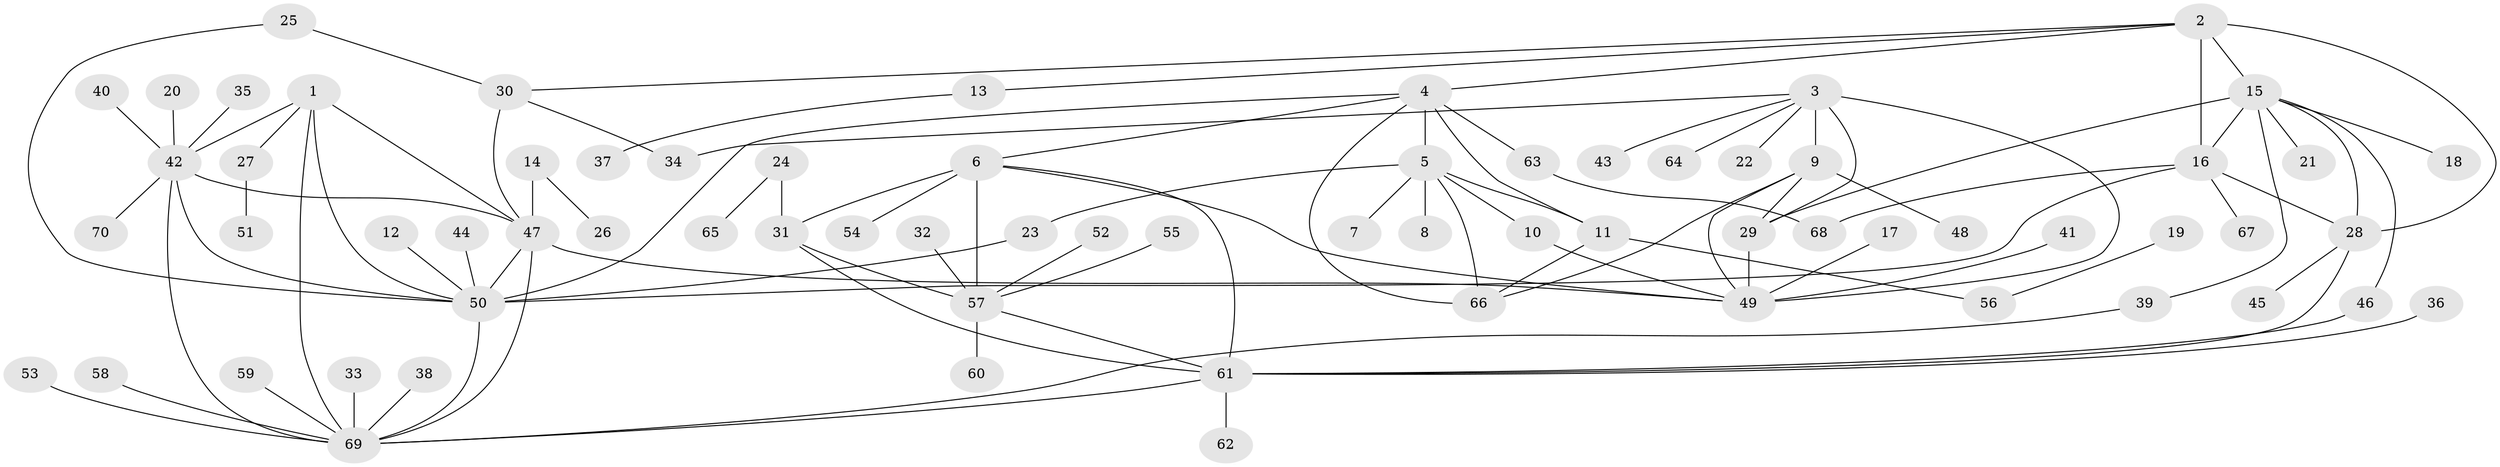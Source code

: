 // original degree distribution, {12: 0.02, 5: 0.02, 9: 0.02, 8: 0.04, 10: 0.03, 6: 0.07, 7: 0.03, 4: 0.02, 1: 0.53, 3: 0.06, 2: 0.16}
// Generated by graph-tools (version 1.1) at 2025/37/03/04/25 23:37:50]
// undirected, 70 vertices, 101 edges
graph export_dot {
  node [color=gray90,style=filled];
  1;
  2;
  3;
  4;
  5;
  6;
  7;
  8;
  9;
  10;
  11;
  12;
  13;
  14;
  15;
  16;
  17;
  18;
  19;
  20;
  21;
  22;
  23;
  24;
  25;
  26;
  27;
  28;
  29;
  30;
  31;
  32;
  33;
  34;
  35;
  36;
  37;
  38;
  39;
  40;
  41;
  42;
  43;
  44;
  45;
  46;
  47;
  48;
  49;
  50;
  51;
  52;
  53;
  54;
  55;
  56;
  57;
  58;
  59;
  60;
  61;
  62;
  63;
  64;
  65;
  66;
  67;
  68;
  69;
  70;
  1 -- 27 [weight=1.0];
  1 -- 42 [weight=1.0];
  1 -- 47 [weight=1.0];
  1 -- 50 [weight=1.0];
  1 -- 69 [weight=1.0];
  2 -- 4 [weight=1.0];
  2 -- 13 [weight=1.0];
  2 -- 15 [weight=2.0];
  2 -- 16 [weight=2.0];
  2 -- 28 [weight=2.0];
  2 -- 30 [weight=1.0];
  3 -- 9 [weight=2.0];
  3 -- 22 [weight=1.0];
  3 -- 29 [weight=2.0];
  3 -- 34 [weight=1.0];
  3 -- 43 [weight=1.0];
  3 -- 49 [weight=2.0];
  3 -- 64 [weight=1.0];
  4 -- 5 [weight=2.0];
  4 -- 6 [weight=1.0];
  4 -- 11 [weight=1.0];
  4 -- 50 [weight=1.0];
  4 -- 63 [weight=1.0];
  4 -- 66 [weight=1.0];
  5 -- 7 [weight=1.0];
  5 -- 8 [weight=1.0];
  5 -- 10 [weight=1.0];
  5 -- 11 [weight=2.0];
  5 -- 23 [weight=1.0];
  5 -- 66 [weight=2.0];
  6 -- 31 [weight=2.0];
  6 -- 49 [weight=1.0];
  6 -- 54 [weight=1.0];
  6 -- 57 [weight=2.0];
  6 -- 61 [weight=2.0];
  9 -- 29 [weight=1.0];
  9 -- 48 [weight=1.0];
  9 -- 49 [weight=1.0];
  9 -- 66 [weight=1.0];
  10 -- 49 [weight=1.0];
  11 -- 56 [weight=1.0];
  11 -- 66 [weight=1.0];
  12 -- 50 [weight=1.0];
  13 -- 37 [weight=1.0];
  14 -- 26 [weight=1.0];
  14 -- 47 [weight=1.0];
  15 -- 16 [weight=1.0];
  15 -- 18 [weight=1.0];
  15 -- 21 [weight=1.0];
  15 -- 28 [weight=1.0];
  15 -- 29 [weight=1.0];
  15 -- 39 [weight=1.0];
  15 -- 46 [weight=1.0];
  16 -- 28 [weight=1.0];
  16 -- 50 [weight=2.0];
  16 -- 67 [weight=1.0];
  16 -- 68 [weight=1.0];
  17 -- 49 [weight=1.0];
  19 -- 56 [weight=1.0];
  20 -- 42 [weight=1.0];
  23 -- 50 [weight=1.0];
  24 -- 31 [weight=1.0];
  24 -- 65 [weight=1.0];
  25 -- 30 [weight=1.0];
  25 -- 50 [weight=1.0];
  27 -- 51 [weight=1.0];
  28 -- 45 [weight=1.0];
  28 -- 61 [weight=1.0];
  29 -- 49 [weight=1.0];
  30 -- 34 [weight=1.0];
  30 -- 47 [weight=1.0];
  31 -- 57 [weight=1.0];
  31 -- 61 [weight=1.0];
  32 -- 57 [weight=1.0];
  33 -- 69 [weight=1.0];
  35 -- 42 [weight=1.0];
  36 -- 61 [weight=1.0];
  38 -- 69 [weight=1.0];
  39 -- 69 [weight=1.0];
  40 -- 42 [weight=1.0];
  41 -- 49 [weight=1.0];
  42 -- 47 [weight=1.0];
  42 -- 50 [weight=1.0];
  42 -- 69 [weight=1.0];
  42 -- 70 [weight=1.0];
  44 -- 50 [weight=1.0];
  46 -- 61 [weight=1.0];
  47 -- 49 [weight=1.0];
  47 -- 50 [weight=1.0];
  47 -- 69 [weight=1.0];
  50 -- 69 [weight=1.0];
  52 -- 57 [weight=1.0];
  53 -- 69 [weight=1.0];
  55 -- 57 [weight=1.0];
  57 -- 60 [weight=1.0];
  57 -- 61 [weight=1.0];
  58 -- 69 [weight=1.0];
  59 -- 69 [weight=1.0];
  61 -- 62 [weight=1.0];
  61 -- 69 [weight=1.0];
  63 -- 68 [weight=1.0];
}
